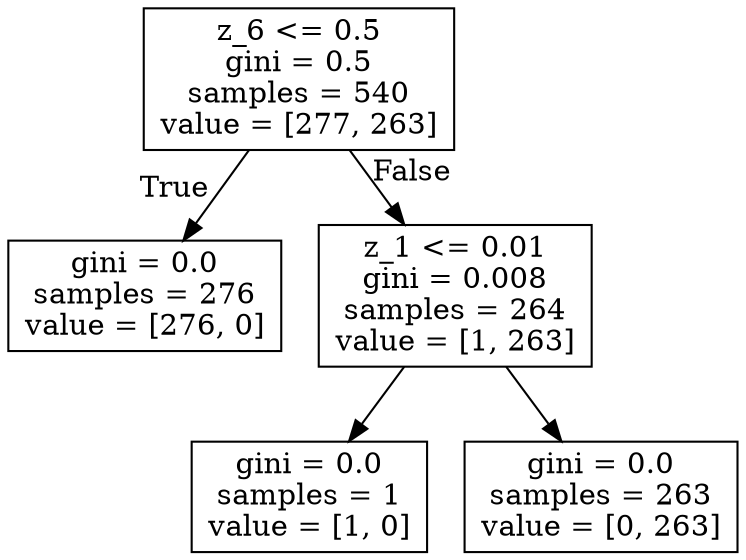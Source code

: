digraph Tree {
node [shape=box] ;
0 [label="z_6 <= 0.5\ngini = 0.5\nsamples = 540\nvalue = [277, 263]"] ;
1 [label="gini = 0.0\nsamples = 276\nvalue = [276, 0]"] ;
0 -> 1 [labeldistance=2.5, labelangle=45, headlabel="True"] ;
2 [label="z_1 <= 0.01\ngini = 0.008\nsamples = 264\nvalue = [1, 263]"] ;
0 -> 2 [labeldistance=2.5, labelangle=-45, headlabel="False"] ;
3 [label="gini = 0.0\nsamples = 1\nvalue = [1, 0]"] ;
2 -> 3 ;
4 [label="gini = 0.0\nsamples = 263\nvalue = [0, 263]"] ;
2 -> 4 ;
}